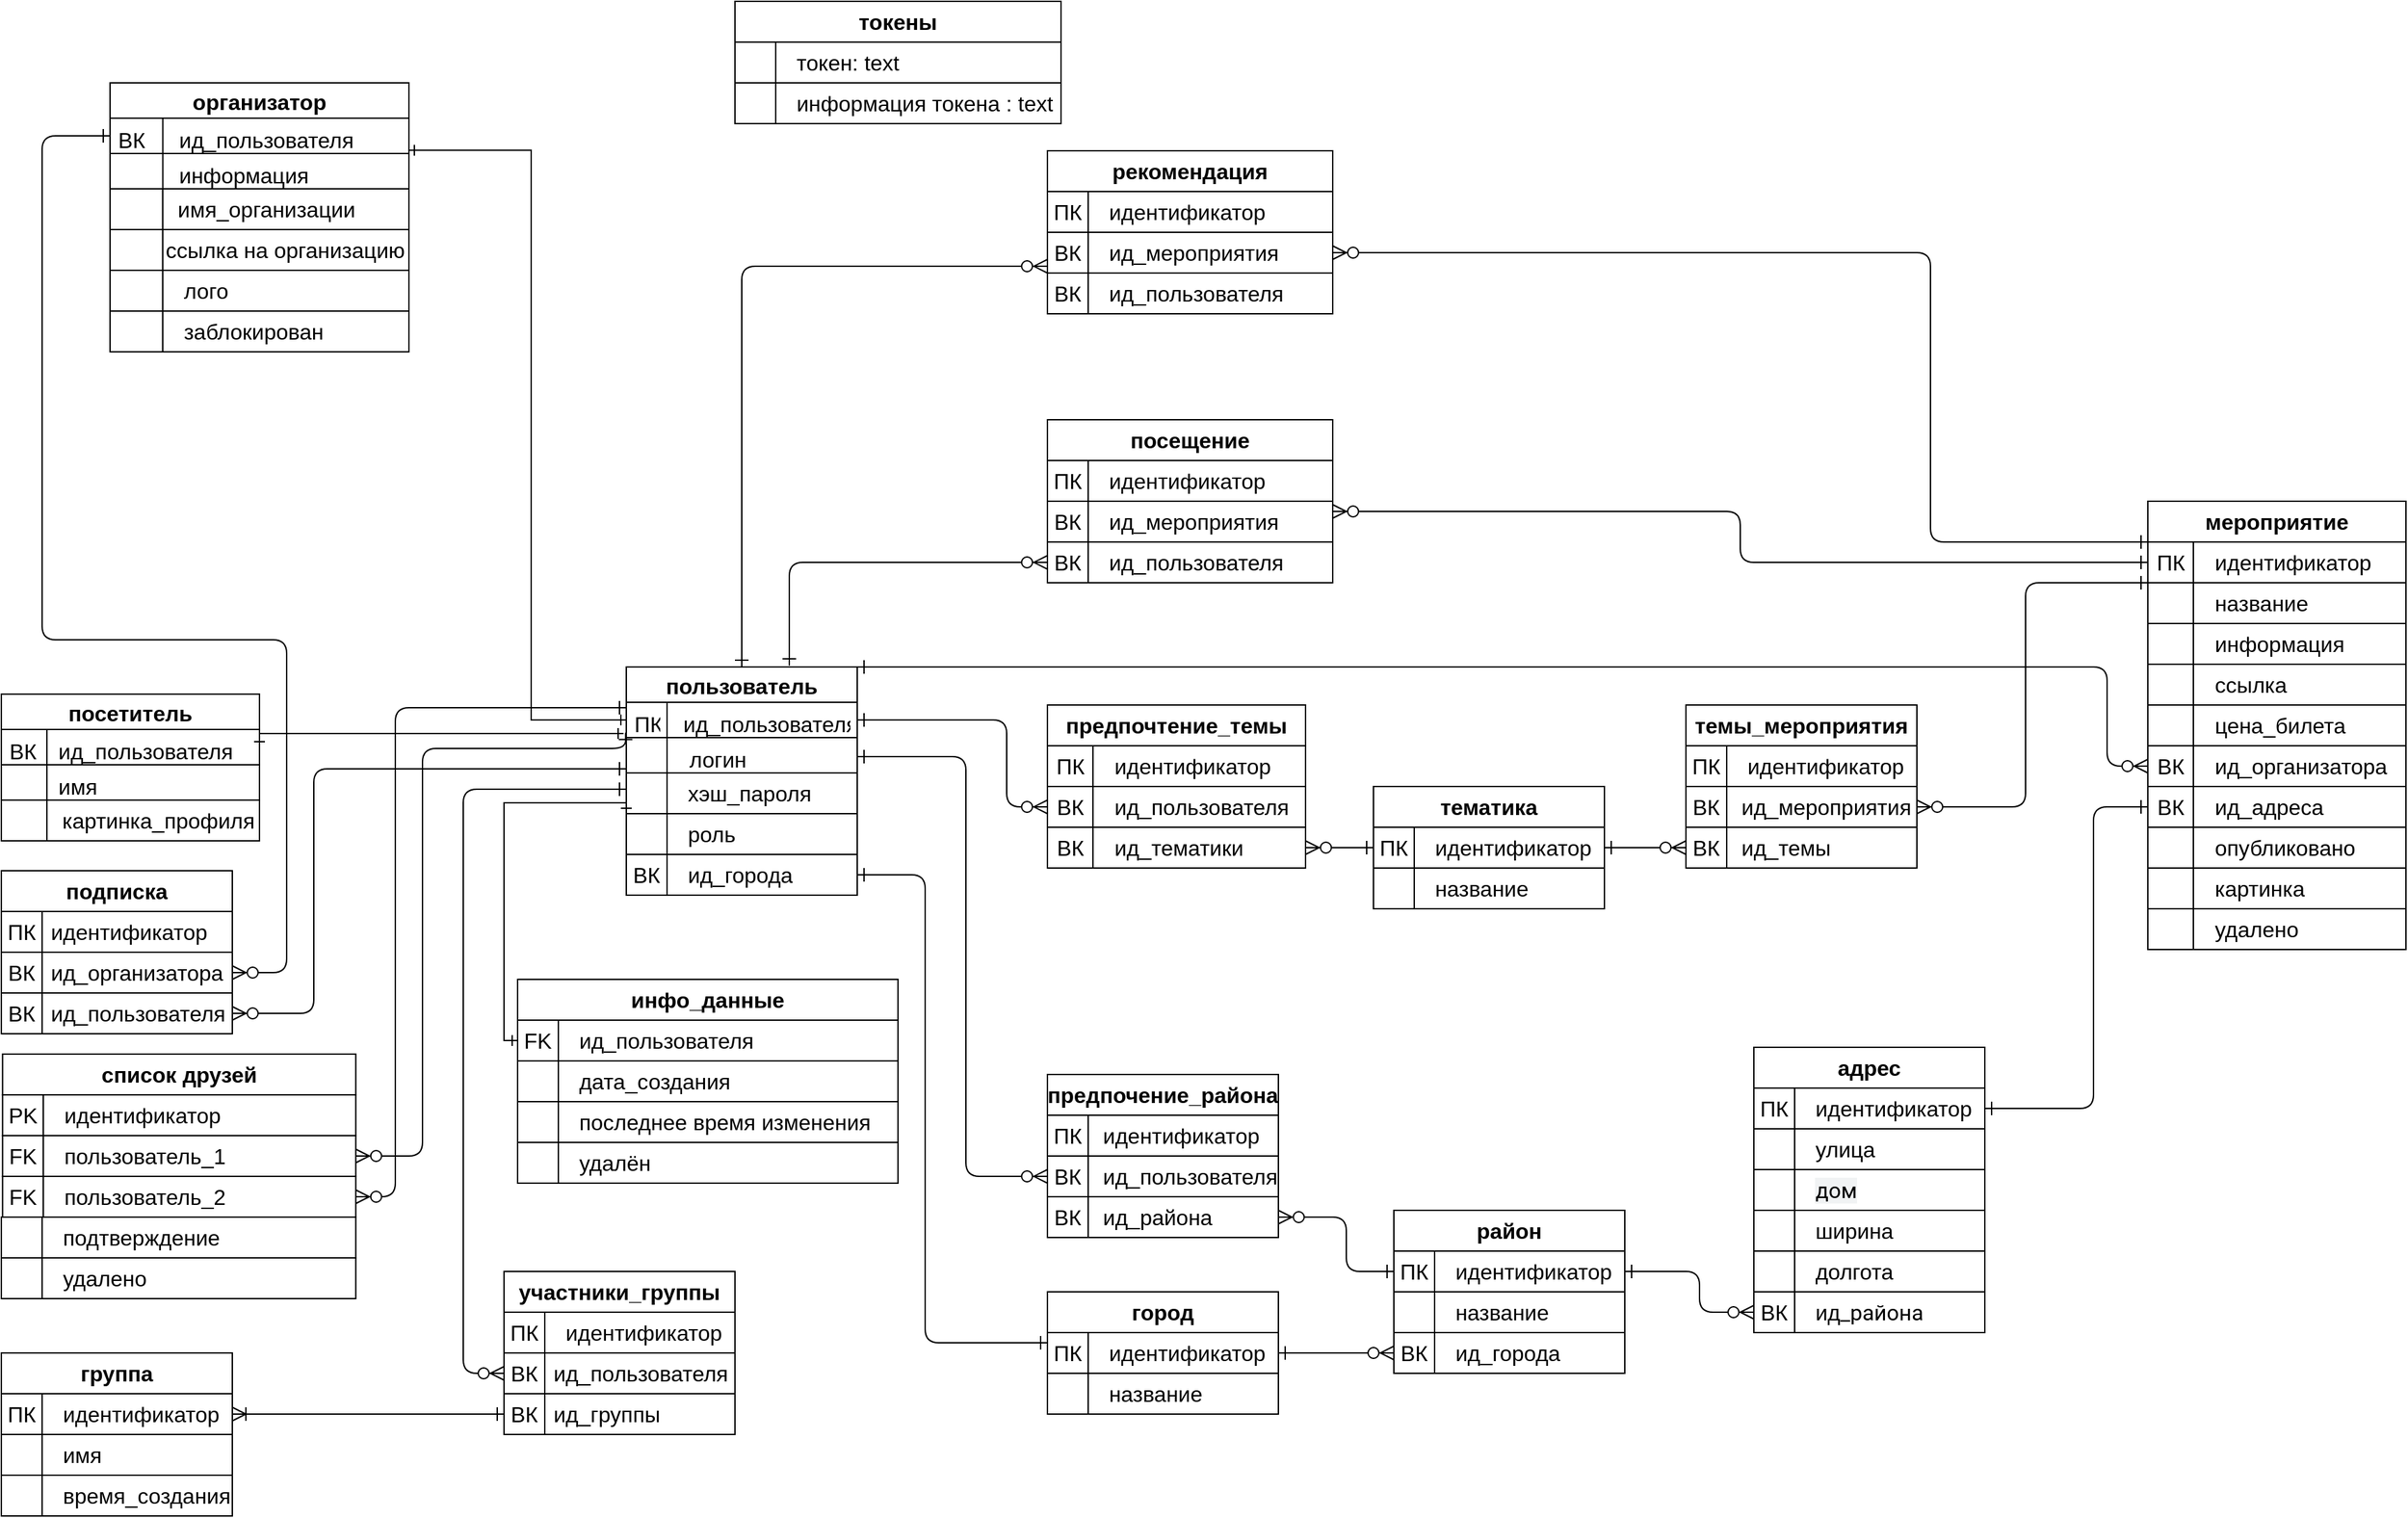 <mxfile version="12.6.5" type="device"><diagram id="C5RBs43oDa-KdzZeNtuy" name="Page-1"><mxGraphModel dx="1955" dy="967" grid="1" gridSize="10" guides="1" tooltips="1" connect="1" arrows="1" fold="1" page="1" pageScale="1" pageWidth="827" pageHeight="1169" math="0" shadow="0"><root><mxCell id="WIyWlLk6GJQsqaUBKTNV-0"/><mxCell id="WIyWlLk6GJQsqaUBKTNV-1" parent="WIyWlLk6GJQsqaUBKTNV-0"/><mxCell id="cJ0iPeuXP4pMmwg4Xfa1-134" style="edgeStyle=orthogonalEdgeStyle;rounded=0;orthogonalLoop=1;jettySize=auto;html=1;exitX=0;exitY=0.5;exitDx=0;exitDy=0;entryX=1;entryY=-0.093;entryDx=0;entryDy=0;entryPerimeter=0;startArrow=ERone;startFill=0;endArrow=ERone;endFill=0;fontSize=16;" parent="WIyWlLk6GJQsqaUBKTNV-1" source="zkfFHV4jXpPFQw0GAbJ--52" target="cJ0iPeuXP4pMmwg4Xfa1-52" edge="1"><mxGeometry relative="1" as="geometry"><Array as="points"><mxPoint x="420" y="559"/><mxPoint x="420" y="140"/></Array></mxGeometry></mxCell><mxCell id="cJ0iPeuXP4pMmwg4Xfa1-21" value="" style="group;fontSize=16;" parent="WIyWlLk6GJQsqaUBKTNV-1" vertex="1" connectable="0"><mxGeometry x="490" y="520" width="170" height="138" as="geometry"/></mxCell><mxCell id="zkfFHV4jXpPFQw0GAbJ--51" value="пользователь" style="swimlane;fontStyle=1;childLayout=stackLayout;horizontal=1;startSize=26;horizontalStack=0;resizeParent=1;resizeLast=0;collapsible=1;marginBottom=0;rounded=0;shadow=0;strokeWidth=1;fontSize=16;" parent="cJ0iPeuXP4pMmwg4Xfa1-21" vertex="1"><mxGeometry width="170" height="80" as="geometry"><mxRectangle x="20" y="80" width="160" height="26" as="alternateBounds"/></mxGeometry></mxCell><mxCell id="zkfFHV4jXpPFQw0GAbJ--52" value="ид_пользователя" style="shape=partialRectangle;top=0;left=0;right=0;bottom=1;align=left;verticalAlign=top;fillColor=none;spacingLeft=40;spacingRight=4;overflow=hidden;rotatable=0;points=[[0,0.5],[1,0.5]];portConstraint=eastwest;dropTarget=0;rounded=0;shadow=0;strokeWidth=1;fontStyle=0;fontSize=16;" parent="zkfFHV4jXpPFQw0GAbJ--51" vertex="1"><mxGeometry y="26" width="170" height="26" as="geometry"/></mxCell><mxCell id="zkfFHV4jXpPFQw0GAbJ--53" value="ПК" style="shape=partialRectangle;top=0;left=0;bottom=0;fillColor=none;align=left;verticalAlign=top;spacingLeft=4;spacingRight=4;overflow=hidden;rotatable=0;points=[];portConstraint=eastwest;part=1;fontSize=16;" parent="zkfFHV4jXpPFQw0GAbJ--52" vertex="1" connectable="0"><mxGeometry width="30" height="26" as="geometry"/></mxCell><mxCell id="zkfFHV4jXpPFQw0GAbJ--54" value=" логин" style="shape=partialRectangle;top=0;left=0;right=0;bottom=0;align=left;verticalAlign=top;fillColor=none;spacingLeft=40;spacingRight=4;overflow=hidden;rotatable=0;points=[[0,0.5],[1,0.5]];portConstraint=eastwest;dropTarget=0;rounded=0;shadow=0;strokeWidth=1;fontSize=16;" parent="zkfFHV4jXpPFQw0GAbJ--51" vertex="1"><mxGeometry y="52" width="170" height="28" as="geometry"/></mxCell><mxCell id="zkfFHV4jXpPFQw0GAbJ--55" value="" style="shape=partialRectangle;top=0;left=0;bottom=0;fillColor=none;align=left;verticalAlign=top;spacingLeft=4;spacingRight=4;overflow=hidden;rotatable=0;points=[];portConstraint=eastwest;part=1;fontSize=16;" parent="zkfFHV4jXpPFQw0GAbJ--54" vertex="1" connectable="0"><mxGeometry width="30" height="28" as="geometry"/></mxCell><mxCell id="cJ0iPeuXP4pMmwg4Xfa1-22" value="" style="group;fontSize=16;" parent="cJ0iPeuXP4pMmwg4Xfa1-21" vertex="1" connectable="0"><mxGeometry y="78" width="170" height="60" as="geometry"/></mxCell><mxCell id="cJ0iPeuXP4pMmwg4Xfa1-7" value="" style="rounded=0;whiteSpace=wrap;html=1;fontSize=16;" parent="cJ0iPeuXP4pMmwg4Xfa1-22" vertex="1"><mxGeometry width="30" height="30" as="geometry"/></mxCell><mxCell id="cJ0iPeuXP4pMmwg4Xfa1-13" value="&lt;span style=&quot;white-space: normal ; font-size: 16px&quot;&gt;&amp;nbsp; &amp;nbsp;хэш_пароля&lt;/span&gt;" style="rounded=0;whiteSpace=wrap;html=1;align=left;fontSize=16;" parent="cJ0iPeuXP4pMmwg4Xfa1-22" vertex="1"><mxGeometry x="30" width="140" height="30" as="geometry"/></mxCell><mxCell id="cJ0iPeuXP4pMmwg4Xfa1-14" value="" style="rounded=0;whiteSpace=wrap;html=1;fontSize=16;" parent="cJ0iPeuXP4pMmwg4Xfa1-22" vertex="1"><mxGeometry y="30" width="30" height="30" as="geometry"/></mxCell><mxCell id="cJ0iPeuXP4pMmwg4Xfa1-15" value="&amp;nbsp; &amp;nbsp;роль" style="rounded=0;whiteSpace=wrap;html=1;align=left;fontSize=16;" parent="cJ0iPeuXP4pMmwg4Xfa1-22" vertex="1"><mxGeometry x="30" y="30" width="140" height="30" as="geometry"/></mxCell><mxCell id="cJ0iPeuXP4pMmwg4Xfa1-42" value="ВК" style="rounded=0;whiteSpace=wrap;html=1;fontSize=16;" parent="WIyWlLk6GJQsqaUBKTNV-1" vertex="1"><mxGeometry x="490" y="658" width="30" height="30" as="geometry"/></mxCell><mxCell id="cJ0iPeuXP4pMmwg4Xfa1-43" value="&amp;nbsp; &amp;nbsp;ид_города" style="rounded=0;whiteSpace=wrap;html=1;align=left;fontSize=16;" parent="WIyWlLk6GJQsqaUBKTNV-1" vertex="1"><mxGeometry x="520" y="658" width="140" height="30" as="geometry"/></mxCell><mxCell id="cJ0iPeuXP4pMmwg4Xfa1-88" value="ПК" style="rounded=0;whiteSpace=wrap;html=1;fontSize=16;" parent="WIyWlLk6GJQsqaUBKTNV-1" vertex="1"><mxGeometry x="1055" y="950" width="30" height="30" as="geometry"/></mxCell><mxCell id="cJ0iPeuXP4pMmwg4Xfa1-89" value="&amp;nbsp; &amp;nbsp;идентификатор" style="rounded=0;whiteSpace=wrap;html=1;align=left;fontSize=16;" parent="WIyWlLk6GJQsqaUBKTNV-1" vertex="1"><mxGeometry x="1085" y="950" width="140" height="30" as="geometry"/></mxCell><mxCell id="cJ0iPeuXP4pMmwg4Xfa1-90" value="&lt;b style=&quot;font-size: 16px&quot;&gt;район&lt;/b&gt;" style="rounded=0;whiteSpace=wrap;html=1;align=center;fontSize=16;" parent="WIyWlLk6GJQsqaUBKTNV-1" vertex="1"><mxGeometry x="1055" y="920" width="170" height="30" as="geometry"/></mxCell><mxCell id="cJ0iPeuXP4pMmwg4Xfa1-91" value="" style="rounded=0;whiteSpace=wrap;html=1;fontSize=16;" parent="WIyWlLk6GJQsqaUBKTNV-1" vertex="1"><mxGeometry x="1055" y="980" width="30" height="30" as="geometry"/></mxCell><mxCell id="cJ0iPeuXP4pMmwg4Xfa1-92" value="&amp;nbsp; &amp;nbsp;название" style="rounded=0;whiteSpace=wrap;html=1;align=left;fontSize=16;" parent="WIyWlLk6GJQsqaUBKTNV-1" vertex="1"><mxGeometry x="1085" y="980" width="140" height="30" as="geometry"/></mxCell><mxCell id="cJ0iPeuXP4pMmwg4Xfa1-95" value="ВК" style="rounded=0;whiteSpace=wrap;html=1;fontSize=16;" parent="WIyWlLk6GJQsqaUBKTNV-1" vertex="1"><mxGeometry x="1055" y="1010" width="30" height="30" as="geometry"/></mxCell><mxCell id="cJ0iPeuXP4pMmwg4Xfa1-96" value="&amp;nbsp; &amp;nbsp;ид_города" style="rounded=0;whiteSpace=wrap;html=1;align=left;fontSize=16;" parent="WIyWlLk6GJQsqaUBKTNV-1" vertex="1"><mxGeometry x="1085" y="1010" width="140" height="30" as="geometry"/></mxCell><mxCell id="cJ0iPeuXP4pMmwg4Xfa1-97" value="ПК" style="rounded=0;whiteSpace=wrap;html=1;fontSize=16;" parent="WIyWlLk6GJQsqaUBKTNV-1" vertex="1"><mxGeometry x="1040" y="638" width="30" height="30" as="geometry"/></mxCell><mxCell id="cJ0iPeuXP4pMmwg4Xfa1-98" value="&amp;nbsp; &amp;nbsp;идентификатор" style="rounded=0;whiteSpace=wrap;html=1;align=left;fontSize=16;" parent="WIyWlLk6GJQsqaUBKTNV-1" vertex="1"><mxGeometry x="1070" y="638" width="140" height="30" as="geometry"/></mxCell><mxCell id="cJ0iPeuXP4pMmwg4Xfa1-99" value="&lt;b style=&quot;font-size: 16px&quot;&gt;тематика&lt;/b&gt;" style="rounded=0;whiteSpace=wrap;html=1;align=center;fontSize=16;" parent="WIyWlLk6GJQsqaUBKTNV-1" vertex="1"><mxGeometry x="1040" y="608" width="170" height="30" as="geometry"/></mxCell><mxCell id="cJ0iPeuXP4pMmwg4Xfa1-100" value="" style="rounded=0;whiteSpace=wrap;html=1;fontSize=16;" parent="WIyWlLk6GJQsqaUBKTNV-1" vertex="1"><mxGeometry x="1040" y="668" width="30" height="30" as="geometry"/></mxCell><mxCell id="cJ0iPeuXP4pMmwg4Xfa1-101" value="&amp;nbsp; &amp;nbsp;название" style="rounded=0;whiteSpace=wrap;html=1;align=left;fontSize=16;" parent="WIyWlLk6GJQsqaUBKTNV-1" vertex="1"><mxGeometry x="1070" y="668" width="140" height="30" as="geometry"/></mxCell><mxCell id="cJ0iPeuXP4pMmwg4Xfa1-110" value="ПК" style="rounded=0;whiteSpace=wrap;html=1;fontSize=16;" parent="WIyWlLk6GJQsqaUBKTNV-1" vertex="1"><mxGeometry x="800" y="1010" width="30" height="30" as="geometry"/></mxCell><mxCell id="cJ0iPeuXP4pMmwg4Xfa1-111" value="&amp;nbsp; &amp;nbsp;идентификатор" style="rounded=0;whiteSpace=wrap;html=1;align=left;fontSize=16;" parent="WIyWlLk6GJQsqaUBKTNV-1" vertex="1"><mxGeometry x="830" y="1010" width="140" height="30" as="geometry"/></mxCell><mxCell id="cJ0iPeuXP4pMmwg4Xfa1-112" value="&lt;b style=&quot;font-size: 16px&quot;&gt;город&lt;/b&gt;" style="rounded=0;whiteSpace=wrap;html=1;align=center;fontSize=16;" parent="WIyWlLk6GJQsqaUBKTNV-1" vertex="1"><mxGeometry x="800" y="980" width="170" height="30" as="geometry"/></mxCell><mxCell id="cJ0iPeuXP4pMmwg4Xfa1-113" value="" style="rounded=0;whiteSpace=wrap;html=1;fontSize=16;" parent="WIyWlLk6GJQsqaUBKTNV-1" vertex="1"><mxGeometry x="800" y="1040" width="30" height="30" as="geometry"/></mxCell><mxCell id="cJ0iPeuXP4pMmwg4Xfa1-114" value="&amp;nbsp; &amp;nbsp;название" style="rounded=0;whiteSpace=wrap;html=1;align=left;fontSize=16;" parent="WIyWlLk6GJQsqaUBKTNV-1" vertex="1"><mxGeometry x="830" y="1040" width="140" height="30" as="geometry"/></mxCell><mxCell id="cJ0iPeuXP4pMmwg4Xfa1-119" value="ПК" style="rounded=0;whiteSpace=wrap;html=1;fontSize=16;" parent="WIyWlLk6GJQsqaUBKTNV-1" vertex="1"><mxGeometry x="1320" y="830" width="30" height="30" as="geometry"/></mxCell><mxCell id="cJ0iPeuXP4pMmwg4Xfa1-120" value="&amp;nbsp; &amp;nbsp;идентификатор" style="rounded=0;whiteSpace=wrap;html=1;align=left;fontSize=16;" parent="WIyWlLk6GJQsqaUBKTNV-1" vertex="1"><mxGeometry x="1350" y="830" width="140" height="30" as="geometry"/></mxCell><mxCell id="cJ0iPeuXP4pMmwg4Xfa1-121" value="&lt;b style=&quot;font-size: 16px&quot;&gt;адрес&lt;/b&gt;" style="rounded=0;whiteSpace=wrap;html=1;align=center;fontSize=16;" parent="WIyWlLk6GJQsqaUBKTNV-1" vertex="1"><mxGeometry x="1320" y="800" width="170" height="30" as="geometry"/></mxCell><mxCell id="cJ0iPeuXP4pMmwg4Xfa1-122" value="ВК" style="rounded=0;whiteSpace=wrap;html=1;fontSize=16;" parent="WIyWlLk6GJQsqaUBKTNV-1" vertex="1"><mxGeometry x="1320" y="980" width="30" height="30" as="geometry"/></mxCell><mxCell id="cJ0iPeuXP4pMmwg4Xfa1-123" value="&amp;nbsp; &amp;nbsp;ид&lt;span style=&quot;font-family: &amp;#34;roboto&amp;#34; , &amp;#34;arial&amp;#34; , sans-serif ; white-space: nowrap ; background-color: rgb(255 , 255 , 255)&quot;&gt;_района&lt;/span&gt;" style="rounded=0;whiteSpace=wrap;html=1;align=left;fontSize=16;" parent="WIyWlLk6GJQsqaUBKTNV-1" vertex="1"><mxGeometry x="1350" y="980" width="140" height="30" as="geometry"/></mxCell><mxCell id="cJ0iPeuXP4pMmwg4Xfa1-124" value="" style="rounded=0;whiteSpace=wrap;html=1;fontSize=16;" parent="WIyWlLk6GJQsqaUBKTNV-1" vertex="1"><mxGeometry x="1320" y="890" width="30" height="30" as="geometry"/></mxCell><mxCell id="cJ0iPeuXP4pMmwg4Xfa1-125" value="&amp;nbsp; &amp;nbsp;&lt;font face=&quot;roboto, arial, sans-serif&quot;&gt;&lt;span style=&quot;white-space: nowrap ; background-color: rgb(241 , 243 , 244)&quot;&gt;дом&lt;/span&gt;&lt;/font&gt;" style="rounded=0;whiteSpace=wrap;html=1;align=left;fontSize=16;" parent="WIyWlLk6GJQsqaUBKTNV-1" vertex="1"><mxGeometry x="1350" y="890" width="140" height="30" as="geometry"/></mxCell><mxCell id="cJ0iPeuXP4pMmwg4Xfa1-126" value="" style="rounded=0;whiteSpace=wrap;html=1;fontSize=16;" parent="WIyWlLk6GJQsqaUBKTNV-1" vertex="1"><mxGeometry x="1320" y="860" width="30" height="30" as="geometry"/></mxCell><mxCell id="cJ0iPeuXP4pMmwg4Xfa1-127" value="&amp;nbsp; &amp;nbsp;улица" style="rounded=0;whiteSpace=wrap;html=1;align=left;fontSize=16;" parent="WIyWlLk6GJQsqaUBKTNV-1" vertex="1"><mxGeometry x="1350" y="860" width="140" height="30" as="geometry"/></mxCell><mxCell id="cJ0iPeuXP4pMmwg4Xfa1-128" value="" style="group" parent="WIyWlLk6GJQsqaUBKTNV-1" vertex="1" connectable="0"><mxGeometry x="110" y="90" width="220" height="168" as="geometry"/></mxCell><mxCell id="cJ0iPeuXP4pMmwg4Xfa1-44" value="" style="rounded=0;whiteSpace=wrap;html=1;fontSize=16;" parent="cJ0iPeuXP4pMmwg4Xfa1-128" vertex="1"><mxGeometry y="138" width="38.824" height="30" as="geometry"/></mxCell><mxCell id="cJ0iPeuXP4pMmwg4Xfa1-45" value="&amp;nbsp; &amp;nbsp;лого" style="rounded=0;whiteSpace=wrap;html=1;align=left;fontSize=16;" parent="cJ0iPeuXP4pMmwg4Xfa1-128" vertex="1"><mxGeometry x="38.824" y="138" width="181.176" height="30" as="geometry"/></mxCell><mxCell id="cJ0iPeuXP4pMmwg4Xfa1-48" value="" style="group;fontSize=16;" parent="cJ0iPeuXP4pMmwg4Xfa1-128" vertex="1" connectable="0"><mxGeometry width="220.0" height="138" as="geometry"/></mxCell><mxCell id="cJ0iPeuXP4pMmwg4Xfa1-49" value="организатор" style="swimlane;fontStyle=1;childLayout=stackLayout;horizontal=1;startSize=26;horizontalStack=0;resizeParent=1;resizeLast=0;collapsible=1;marginBottom=0;rounded=0;shadow=0;strokeWidth=1;fontSize=16;" parent="cJ0iPeuXP4pMmwg4Xfa1-48" vertex="1"><mxGeometry width="220.0" height="78" as="geometry"><mxRectangle x="20" y="80" width="160" height="26" as="alternateBounds"/></mxGeometry></mxCell><mxCell id="cJ0iPeuXP4pMmwg4Xfa1-50" value="  ид_пользователя" style="shape=partialRectangle;top=0;left=0;right=0;bottom=1;align=left;verticalAlign=top;fillColor=none;spacingLeft=40;spacingRight=4;overflow=hidden;rotatable=0;points=[[0,0.5],[1,0.5]];portConstraint=eastwest;dropTarget=0;rounded=0;shadow=0;strokeWidth=1;fontStyle=0;fontSize=16;" parent="cJ0iPeuXP4pMmwg4Xfa1-49" vertex="1"><mxGeometry y="26" width="220.0" height="26" as="geometry"/></mxCell><mxCell id="cJ0iPeuXP4pMmwg4Xfa1-51" value="ВК" style="shape=partialRectangle;top=0;left=0;bottom=0;fillColor=none;align=left;verticalAlign=top;spacingLeft=4;spacingRight=4;overflow=hidden;rotatable=0;points=[];portConstraint=eastwest;part=1;fontSize=16;" parent="cJ0iPeuXP4pMmwg4Xfa1-50" vertex="1" connectable="0"><mxGeometry width="38.824" height="26" as="geometry"/></mxCell><mxCell id="cJ0iPeuXP4pMmwg4Xfa1-52" value="  информация" style="shape=partialRectangle;top=0;left=0;right=0;bottom=0;align=left;verticalAlign=top;fillColor=none;spacingLeft=40;spacingRight=4;overflow=hidden;rotatable=0;points=[[0,0.5],[1,0.5]];portConstraint=eastwest;dropTarget=0;rounded=0;shadow=0;strokeWidth=1;fontSize=16;" parent="cJ0iPeuXP4pMmwg4Xfa1-49" vertex="1"><mxGeometry y="52" width="220.0" height="26" as="geometry"/></mxCell><mxCell id="cJ0iPeuXP4pMmwg4Xfa1-53" value="" style="shape=partialRectangle;top=0;left=0;bottom=0;fillColor=none;align=left;verticalAlign=top;spacingLeft=4;spacingRight=4;overflow=hidden;rotatable=0;points=[];portConstraint=eastwest;part=1;fontSize=16;" parent="cJ0iPeuXP4pMmwg4Xfa1-52" vertex="1" connectable="0"><mxGeometry width="38.824" height="26" as="geometry"/></mxCell><mxCell id="cJ0iPeuXP4pMmwg4Xfa1-54" value="" style="group;fontSize=16;" parent="cJ0iPeuXP4pMmwg4Xfa1-48" vertex="1" connectable="0"><mxGeometry y="78" width="220.0" height="60" as="geometry"/></mxCell><mxCell id="cJ0iPeuXP4pMmwg4Xfa1-55" value="" style="rounded=0;whiteSpace=wrap;html=1;fontSize=16;" parent="cJ0iPeuXP4pMmwg4Xfa1-54" vertex="1"><mxGeometry width="38.824" height="30" as="geometry"/></mxCell><mxCell id="cJ0iPeuXP4pMmwg4Xfa1-56" value="&lt;span style=&quot;white-space: normal ; font-size: 16px&quot;&gt;&amp;nbsp; имя_организации&lt;/span&gt;" style="rounded=0;whiteSpace=wrap;html=1;align=left;fontSize=16;" parent="cJ0iPeuXP4pMmwg4Xfa1-54" vertex="1"><mxGeometry x="38.824" width="181.176" height="30" as="geometry"/></mxCell><mxCell id="cJ0iPeuXP4pMmwg4Xfa1-57" value="" style="rounded=0;whiteSpace=wrap;html=1;fontSize=16;" parent="cJ0iPeuXP4pMmwg4Xfa1-54" vertex="1"><mxGeometry y="30" width="38.824" height="30" as="geometry"/></mxCell><mxCell id="cJ0iPeuXP4pMmwg4Xfa1-58" value="ссылка на организацию" style="rounded=0;whiteSpace=wrap;html=1;align=left;fontSize=16;" parent="cJ0iPeuXP4pMmwg4Xfa1-54" vertex="1"><mxGeometry x="38.824" y="30" width="181.176" height="30" as="geometry"/></mxCell><mxCell id="cJ0iPeuXP4pMmwg4Xfa1-131" value="" style="edgeStyle=orthogonalEdgeStyle;endArrow=ERone;startArrow=ERone;shadow=0;strokeWidth=1;endSize=8;startSize=8;entryX=0;entryY=0.25;entryDx=0;entryDy=0;startFill=0;endFill=0;exitX=1;exitY=0.5;exitDx=0;exitDy=0;" parent="WIyWlLk6GJQsqaUBKTNV-1" source="cJ0iPeuXP4pMmwg4Xfa1-43" target="cJ0iPeuXP4pMmwg4Xfa1-110" edge="1"><mxGeometry width="100" height="100" relative="1" as="geometry"><mxPoint x="700" y="820" as="sourcePoint"/><mxPoint x="880" y="515" as="targetPoint"/><Array as="points"><mxPoint x="710" y="673"/><mxPoint x="710" y="1018"/></Array></mxGeometry></mxCell><mxCell id="cJ0iPeuXP4pMmwg4Xfa1-132" value="" style="edgeStyle=orthogonalEdgeStyle;endArrow=ERzeroToMany;startArrow=ERone;shadow=0;strokeWidth=1;endSize=8;startSize=8;startFill=0;exitX=1;exitY=0.5;exitDx=0;exitDy=0;entryX=0;entryY=0.5;entryDx=0;entryDy=0;endFill=1;" parent="WIyWlLk6GJQsqaUBKTNV-1" source="cJ0iPeuXP4pMmwg4Xfa1-111" target="cJ0iPeuXP4pMmwg4Xfa1-95" edge="1"><mxGeometry width="100" height="100" relative="1" as="geometry"><mxPoint x="670" y="549.5" as="sourcePoint"/><mxPoint x="1010" y="1160" as="targetPoint"/><Array as="points"><mxPoint x="1000" y="1025"/><mxPoint x="1000" y="1025"/></Array></mxGeometry></mxCell><mxCell id="cJ0iPeuXP4pMmwg4Xfa1-133" style="edgeStyle=orthogonalEdgeStyle;rounded=0;orthogonalLoop=1;jettySize=auto;html=1;entryX=1;entryY=0.5;entryDx=0;entryDy=0;startArrow=ERone;startFill=0;endArrow=ERone;endFill=0;fontSize=16;" parent="WIyWlLk6GJQsqaUBKTNV-1" target="cJ0iPeuXP4pMmwg4Xfa1-63" edge="1"><mxGeometry relative="1" as="geometry"><mxPoint x="488" y="569" as="sourcePoint"/><Array as="points"><mxPoint x="410" y="569"/><mxPoint x="410" y="569"/></Array></mxGeometry></mxCell><mxCell id="cJ0iPeuXP4pMmwg4Xfa1-135" value="" style="rounded=0;whiteSpace=wrap;html=1;fontSize=16;" parent="WIyWlLk6GJQsqaUBKTNV-1" vertex="1"><mxGeometry x="1320" y="920" width="30" height="30" as="geometry"/></mxCell><mxCell id="cJ0iPeuXP4pMmwg4Xfa1-136" value="&amp;nbsp; &amp;nbsp;ширина" style="rounded=0;whiteSpace=wrap;html=1;align=left;fontSize=16;" parent="WIyWlLk6GJQsqaUBKTNV-1" vertex="1"><mxGeometry x="1350" y="920" width="140" height="30" as="geometry"/></mxCell><mxCell id="cJ0iPeuXP4pMmwg4Xfa1-138" value="" style="edgeStyle=orthogonalEdgeStyle;endArrow=ERzeroToMany;startArrow=ERone;shadow=0;strokeWidth=1;endSize=8;startSize=8;startFill=0;exitX=1;exitY=0.5;exitDx=0;exitDy=0;entryX=0;entryY=0.5;entryDx=0;entryDy=0;" parent="WIyWlLk6GJQsqaUBKTNV-1" source="cJ0iPeuXP4pMmwg4Xfa1-89" target="cJ0iPeuXP4pMmwg4Xfa1-122" edge="1"><mxGeometry width="100" height="100" relative="1" as="geometry"><mxPoint x="980" y="1005" as="sourcePoint"/><mxPoint x="1285" y="1010" as="targetPoint"/><Array as="points"><mxPoint x="1280" y="965"/><mxPoint x="1280" y="995"/></Array></mxGeometry></mxCell><mxCell id="cJ0iPeuXP4pMmwg4Xfa1-141" value="" style="edgeStyle=orthogonalEdgeStyle;endArrow=ERone;startArrow=ERone;shadow=0;strokeWidth=1;endSize=8;startSize=8;startFill=0;endFill=0;exitX=0;exitY=0.5;exitDx=0;exitDy=0;entryX=1;entryY=0.5;entryDx=0;entryDy=0;" parent="WIyWlLk6GJQsqaUBKTNV-1" source="cJ0iPeuXP4pMmwg4Xfa1-108" target="cJ0iPeuXP4pMmwg4Xfa1-120" edge="1"><mxGeometry width="100" height="100" relative="1" as="geometry"><mxPoint x="670" y="743" as="sourcePoint"/><mxPoint x="1490" y="880" as="targetPoint"/><Array as="points"><mxPoint x="1570" y="623"/><mxPoint x="1570" y="845"/></Array></mxGeometry></mxCell><mxCell id="cJ0iPeuXP4pMmwg4Xfa1-142" value="ПК" style="rounded=0;whiteSpace=wrap;html=1;fontSize=16;" parent="WIyWlLk6GJQsqaUBKTNV-1" vertex="1"><mxGeometry x="800" y="170" width="30" height="30" as="geometry"/></mxCell><mxCell id="cJ0iPeuXP4pMmwg4Xfa1-143" value="&amp;nbsp; &amp;nbsp;идентификатор" style="rounded=0;whiteSpace=wrap;html=1;align=left;fontSize=16;" parent="WIyWlLk6GJQsqaUBKTNV-1" vertex="1"><mxGeometry x="830" y="170" width="180" height="30" as="geometry"/></mxCell><mxCell id="cJ0iPeuXP4pMmwg4Xfa1-144" value="&lt;b&gt;рекомендация&lt;/b&gt;" style="rounded=0;whiteSpace=wrap;html=1;align=center;fontSize=16;" parent="WIyWlLk6GJQsqaUBKTNV-1" vertex="1"><mxGeometry x="800" y="140" width="210" height="30" as="geometry"/></mxCell><mxCell id="cJ0iPeuXP4pMmwg4Xfa1-145" value="ВК" style="rounded=0;whiteSpace=wrap;html=1;fontSize=16;" parent="WIyWlLk6GJQsqaUBKTNV-1" vertex="1"><mxGeometry x="800" y="230" width="30" height="30" as="geometry"/></mxCell><mxCell id="cJ0iPeuXP4pMmwg4Xfa1-146" value="&amp;nbsp; &amp;nbsp;ид_пользователя" style="rounded=0;whiteSpace=wrap;html=1;align=left;fontSize=16;" parent="WIyWlLk6GJQsqaUBKTNV-1" vertex="1"><mxGeometry x="830" y="230" width="180" height="30" as="geometry"/></mxCell><mxCell id="cJ0iPeuXP4pMmwg4Xfa1-147" value="ВК" style="rounded=0;whiteSpace=wrap;html=1;fontSize=16;" parent="WIyWlLk6GJQsqaUBKTNV-1" vertex="1"><mxGeometry x="800" y="200" width="30" height="30" as="geometry"/></mxCell><mxCell id="cJ0iPeuXP4pMmwg4Xfa1-148" value="&amp;nbsp; &amp;nbsp;ид_мероприятия" style="rounded=0;whiteSpace=wrap;html=1;align=left;fontSize=16;" parent="WIyWlLk6GJQsqaUBKTNV-1" vertex="1"><mxGeometry x="830" y="200" width="180" height="30" as="geometry"/></mxCell><mxCell id="cJ0iPeuXP4pMmwg4Xfa1-149" value="" style="edgeStyle=orthogonalEdgeStyle;endArrow=ERzeroToMany;startArrow=ERone;shadow=0;strokeWidth=1;endSize=8;startSize=8;startFill=0;exitX=0.5;exitY=0;exitDx=0;exitDy=0;" parent="WIyWlLk6GJQsqaUBKTNV-1" source="zkfFHV4jXpPFQw0GAbJ--51" edge="1"><mxGeometry width="100" height="100" relative="1" as="geometry"><mxPoint x="672.89" y="583.846" as="sourcePoint"/><mxPoint x="800" y="225" as="targetPoint"/><Array as="points"><mxPoint x="575" y="225"/></Array></mxGeometry></mxCell><mxCell id="cJ0iPeuXP4pMmwg4Xfa1-150" value="" style="edgeStyle=orthogonalEdgeStyle;endArrow=ERzeroToMany;startArrow=ERone;shadow=0;strokeWidth=1;endSize=8;startSize=8;entryX=1;entryY=0.5;entryDx=0;entryDy=0;startFill=0;exitX=0;exitY=0;exitDx=0;exitDy=0;" parent="WIyWlLk6GJQsqaUBKTNV-1" source="cJ0iPeuXP4pMmwg4Xfa1-27" target="cJ0iPeuXP4pMmwg4Xfa1-148" edge="1"><mxGeometry width="100" height="100" relative="1" as="geometry"><mxPoint x="585" y="530" as="sourcePoint"/><mxPoint x="630" y="315" as="targetPoint"/><Array as="points"><mxPoint x="1450" y="428"/><mxPoint x="1450" y="215"/></Array></mxGeometry></mxCell><mxCell id="cJ0iPeuXP4pMmwg4Xfa1-151" value="" style="edgeStyle=orthogonalEdgeStyle;endArrow=ERzeroToMany;startArrow=ERone;shadow=0;strokeWidth=1;endSize=8;startSize=8;entryX=0;entryY=0.5;entryDx=0;entryDy=0;startFill=0;exitX=1;exitY=0;exitDx=0;exitDy=0;" parent="WIyWlLk6GJQsqaUBKTNV-1" source="zkfFHV4jXpPFQw0GAbJ--51" target="cJ0iPeuXP4pMmwg4Xfa1-84" edge="1"><mxGeometry width="100" height="100" relative="1" as="geometry"><mxPoint x="650" y="519" as="sourcePoint"/><mxPoint x="880" y="515" as="targetPoint"/><Array as="points"><mxPoint x="1580" y="520"/><mxPoint x="1580" y="593"/></Array></mxGeometry></mxCell><mxCell id="cJ0iPeuXP4pMmwg4Xfa1-159" value="ПК" style="rounded=0;whiteSpace=wrap;html=1;fontSize=16;" parent="WIyWlLk6GJQsqaUBKTNV-1" vertex="1"><mxGeometry x="30" y="700" width="30" height="30" as="geometry"/></mxCell><mxCell id="cJ0iPeuXP4pMmwg4Xfa1-160" value="&amp;nbsp;идентификатор" style="rounded=0;whiteSpace=wrap;html=1;align=left;fontSize=16;" parent="WIyWlLk6GJQsqaUBKTNV-1" vertex="1"><mxGeometry x="60" y="700" width="140" height="30" as="geometry"/></mxCell><mxCell id="cJ0iPeuXP4pMmwg4Xfa1-161" value="&lt;span style=&quot;text-align: left&quot;&gt;&lt;b&gt;подписка&lt;/b&gt;&lt;/span&gt;" style="rounded=0;whiteSpace=wrap;html=1;align=center;fontSize=16;" parent="WIyWlLk6GJQsqaUBKTNV-1" vertex="1"><mxGeometry x="30" y="670" width="170" height="30" as="geometry"/></mxCell><mxCell id="cJ0iPeuXP4pMmwg4Xfa1-162" value="ВК" style="rounded=0;whiteSpace=wrap;html=1;fontSize=16;" parent="WIyWlLk6GJQsqaUBKTNV-1" vertex="1"><mxGeometry x="30" y="730" width="30" height="30" as="geometry"/></mxCell><mxCell id="cJ0iPeuXP4pMmwg4Xfa1-163" value="&amp;nbsp;ид_организатора" style="rounded=0;whiteSpace=wrap;html=1;align=left;fontSize=16;" parent="WIyWlLk6GJQsqaUBKTNV-1" vertex="1"><mxGeometry x="60" y="730" width="140" height="30" as="geometry"/></mxCell><mxCell id="cJ0iPeuXP4pMmwg4Xfa1-175" value="" style="edgeStyle=orthogonalEdgeStyle;endArrow=ERzeroToMany;startArrow=ERone;shadow=0;strokeWidth=1;endSize=8;startSize=8;startFill=0;exitX=1;exitY=0.5;exitDx=0;exitDy=0;entryX=0;entryY=0.5;entryDx=0;entryDy=0;" parent="WIyWlLk6GJQsqaUBKTNV-1" source="zkfFHV4jXpPFQw0GAbJ--54" target="cJ0iPeuXP4pMmwg4Xfa1-195" edge="1"><mxGeometry width="100" height="100" relative="1" as="geometry"><mxPoint x="980" y="1075" as="sourcePoint"/><mxPoint x="1090" y="1095" as="targetPoint"/><Array as="points"><mxPoint x="740" y="586"/><mxPoint x="740" y="895"/></Array></mxGeometry></mxCell><mxCell id="cJ0iPeuXP4pMmwg4Xfa1-181" value="ВК" style="rounded=0;whiteSpace=wrap;html=1;fontSize=16;" parent="WIyWlLk6GJQsqaUBKTNV-1" vertex="1"><mxGeometry x="800" y="398" width="30" height="30" as="geometry"/></mxCell><mxCell id="cJ0iPeuXP4pMmwg4Xfa1-182" value="&amp;nbsp; &amp;nbsp;ид_мероприятия" style="rounded=0;whiteSpace=wrap;html=1;align=left;fontSize=16;" parent="WIyWlLk6GJQsqaUBKTNV-1" vertex="1"><mxGeometry x="830" y="398" width="180" height="30" as="geometry"/></mxCell><mxCell id="cJ0iPeuXP4pMmwg4Xfa1-183" value="&lt;b&gt;посещение&lt;/b&gt;" style="rounded=0;whiteSpace=wrap;html=1;align=center;fontSize=16;" parent="WIyWlLk6GJQsqaUBKTNV-1" vertex="1"><mxGeometry x="800" y="338" width="210" height="30" as="geometry"/></mxCell><mxCell id="cJ0iPeuXP4pMmwg4Xfa1-184" value="ВК" style="rounded=0;whiteSpace=wrap;html=1;fontSize=16;" parent="WIyWlLk6GJQsqaUBKTNV-1" vertex="1"><mxGeometry x="800" y="428" width="30" height="30" as="geometry"/></mxCell><mxCell id="cJ0iPeuXP4pMmwg4Xfa1-185" value="&amp;nbsp; &amp;nbsp;ид_пользователя" style="rounded=0;whiteSpace=wrap;html=1;align=left;fontSize=16;" parent="WIyWlLk6GJQsqaUBKTNV-1" vertex="1"><mxGeometry x="830" y="428" width="180" height="30" as="geometry"/></mxCell><mxCell id="cJ0iPeuXP4pMmwg4Xfa1-188" value="" style="edgeStyle=orthogonalEdgeStyle;endArrow=ERzeroToMany;startArrow=ERone;shadow=0;strokeWidth=1;endSize=8;startSize=8;entryX=0;entryY=0.5;entryDx=0;entryDy=0;startFill=0;" parent="WIyWlLk6GJQsqaUBKTNV-1" target="cJ0iPeuXP4pMmwg4Xfa1-184" edge="1"><mxGeometry width="100" height="100" relative="1" as="geometry"><mxPoint x="610" y="519" as="sourcePoint"/><mxPoint x="585.0" y="110" as="targetPoint"/><Array as="points"><mxPoint x="610" y="519"/><mxPoint x="610" y="205"/></Array></mxGeometry></mxCell><mxCell id="cJ0iPeuXP4pMmwg4Xfa1-189" value="" style="edgeStyle=orthogonalEdgeStyle;endArrow=ERzeroToMany;startArrow=ERone;shadow=0;strokeWidth=1;endSize=8;startSize=8;entryX=1;entryY=0.25;entryDx=0;entryDy=0;startFill=0;exitX=0;exitY=0.5;exitDx=0;exitDy=0;" parent="WIyWlLk6GJQsqaUBKTNV-1" source="cJ0iPeuXP4pMmwg4Xfa1-27" target="cJ0iPeuXP4pMmwg4Xfa1-182" edge="1"><mxGeometry width="100" height="100" relative="1" as="geometry"><mxPoint x="595.0" y="540" as="sourcePoint"/><mxPoint x="595.0" y="120" as="targetPoint"/><Array as="points"><mxPoint x="1310" y="443"/><mxPoint x="1310" y="406"/></Array></mxGeometry></mxCell><mxCell id="cJ0iPeuXP4pMmwg4Xfa1-190" value="ПК" style="rounded=0;whiteSpace=wrap;html=1;fontSize=16;" parent="WIyWlLk6GJQsqaUBKTNV-1" vertex="1"><mxGeometry x="800" y="368" width="30" height="30" as="geometry"/></mxCell><mxCell id="cJ0iPeuXP4pMmwg4Xfa1-191" value="&amp;nbsp; &amp;nbsp;идентификатор" style="rounded=0;whiteSpace=wrap;html=1;align=left;fontSize=16;" parent="WIyWlLk6GJQsqaUBKTNV-1" vertex="1"><mxGeometry x="830" y="368" width="180" height="30" as="geometry"/></mxCell><mxCell id="cJ0iPeuXP4pMmwg4Xfa1-192" value="ПК" style="rounded=0;whiteSpace=wrap;html=1;fontSize=16;" parent="WIyWlLk6GJQsqaUBKTNV-1" vertex="1"><mxGeometry x="800" y="850" width="30" height="30" as="geometry"/></mxCell><mxCell id="cJ0iPeuXP4pMmwg4Xfa1-193" value="&amp;nbsp; идентификатор" style="rounded=0;whiteSpace=wrap;html=1;align=left;fontSize=16;" parent="WIyWlLk6GJQsqaUBKTNV-1" vertex="1"><mxGeometry x="830" y="850" width="140" height="30" as="geometry"/></mxCell><mxCell id="cJ0iPeuXP4pMmwg4Xfa1-194" value="&lt;b&gt;предпочение_района&lt;/b&gt;" style="rounded=0;whiteSpace=wrap;html=1;align=center;fontSize=16;" parent="WIyWlLk6GJQsqaUBKTNV-1" vertex="1"><mxGeometry x="800" y="820" width="170" height="30" as="geometry"/></mxCell><mxCell id="cJ0iPeuXP4pMmwg4Xfa1-195" value="ВК" style="rounded=0;whiteSpace=wrap;html=1;fontSize=16;" parent="WIyWlLk6GJQsqaUBKTNV-1" vertex="1"><mxGeometry x="800" y="880" width="30" height="30" as="geometry"/></mxCell><mxCell id="cJ0iPeuXP4pMmwg4Xfa1-196" value="&lt;span style=&quot;white-space: nowrap&quot;&gt;&amp;nbsp; ид_пользователя&lt;/span&gt;" style="rounded=0;whiteSpace=wrap;html=1;align=left;fontSize=16;" parent="WIyWlLk6GJQsqaUBKTNV-1" vertex="1"><mxGeometry x="830" y="880" width="140" height="30" as="geometry"/></mxCell><mxCell id="cJ0iPeuXP4pMmwg4Xfa1-197" value="ВК" style="rounded=0;whiteSpace=wrap;html=1;fontSize=16;" parent="WIyWlLk6GJQsqaUBKTNV-1" vertex="1"><mxGeometry x="800" y="910" width="30" height="30" as="geometry"/></mxCell><mxCell id="cJ0iPeuXP4pMmwg4Xfa1-198" value="&amp;nbsp; ид_района" style="rounded=0;whiteSpace=wrap;html=1;align=left;fontSize=16;" parent="WIyWlLk6GJQsqaUBKTNV-1" vertex="1"><mxGeometry x="830" y="910" width="140" height="30" as="geometry"/></mxCell><mxCell id="cJ0iPeuXP4pMmwg4Xfa1-199" value="" style="edgeStyle=orthogonalEdgeStyle;endArrow=ERzeroToMany;startArrow=ERone;shadow=0;strokeWidth=1;endSize=8;startSize=8;startFill=0;exitX=0;exitY=0.5;exitDx=0;exitDy=0;entryX=1;entryY=0.5;entryDx=0;entryDy=0;" parent="WIyWlLk6GJQsqaUBKTNV-1" source="cJ0iPeuXP4pMmwg4Xfa1-88" target="cJ0iPeuXP4pMmwg4Xfa1-198" edge="1"><mxGeometry width="100" height="100" relative="1" as="geometry"><mxPoint x="670.0" y="595.0" as="sourcePoint"/><mxPoint x="810.0" y="905" as="targetPoint"/><Array as="points"><mxPoint x="1020" y="965"/><mxPoint x="1020" y="925"/></Array></mxGeometry></mxCell><mxCell id="cJ0iPeuXP4pMmwg4Xfa1-200" value="ПК" style="rounded=0;whiteSpace=wrap;html=1;fontSize=16;" parent="WIyWlLk6GJQsqaUBKTNV-1" vertex="1"><mxGeometry x="1270" y="578" width="30" height="30" as="geometry"/></mxCell><mxCell id="cJ0iPeuXP4pMmwg4Xfa1-201" value="&amp;nbsp; &amp;nbsp;идентификатор" style="rounded=0;whiteSpace=wrap;html=1;align=left;fontSize=16;" parent="WIyWlLk6GJQsqaUBKTNV-1" vertex="1"><mxGeometry x="1300" y="578" width="140" height="30" as="geometry"/></mxCell><mxCell id="cJ0iPeuXP4pMmwg4Xfa1-202" value="&lt;b&gt;темы_мероприятия&lt;/b&gt;" style="rounded=0;whiteSpace=wrap;html=1;align=center;fontSize=16;" parent="WIyWlLk6GJQsqaUBKTNV-1" vertex="1"><mxGeometry x="1270" y="548" width="170" height="30" as="geometry"/></mxCell><mxCell id="cJ0iPeuXP4pMmwg4Xfa1-203" value="ВК" style="rounded=0;whiteSpace=wrap;html=1;fontSize=16;" parent="WIyWlLk6GJQsqaUBKTNV-1" vertex="1"><mxGeometry x="1270" y="608" width="30" height="30" as="geometry"/></mxCell><mxCell id="cJ0iPeuXP4pMmwg4Xfa1-204" value="&amp;nbsp; ид_мероприятия" style="rounded=0;whiteSpace=wrap;html=1;align=left;fontSize=16;" parent="WIyWlLk6GJQsqaUBKTNV-1" vertex="1"><mxGeometry x="1300" y="608" width="140" height="30" as="geometry"/></mxCell><mxCell id="cJ0iPeuXP4pMmwg4Xfa1-205" value="ВК" style="rounded=0;whiteSpace=wrap;html=1;fontSize=16;" parent="WIyWlLk6GJQsqaUBKTNV-1" vertex="1"><mxGeometry x="1270" y="638" width="30" height="30" as="geometry"/></mxCell><mxCell id="cJ0iPeuXP4pMmwg4Xfa1-206" value="&amp;nbsp; ид_темы" style="rounded=0;whiteSpace=wrap;html=1;align=left;fontSize=16;" parent="WIyWlLk6GJQsqaUBKTNV-1" vertex="1"><mxGeometry x="1300" y="638" width="140" height="30" as="geometry"/></mxCell><mxCell id="cJ0iPeuXP4pMmwg4Xfa1-214" value="" style="edgeStyle=orthogonalEdgeStyle;endArrow=ERzeroToMany;startArrow=ERone;shadow=0;strokeWidth=1;endSize=8;startSize=8;startFill=0;entryX=0;entryY=0.5;entryDx=0;entryDy=0;exitX=1;exitY=0.5;exitDx=0;exitDy=0;" parent="WIyWlLk6GJQsqaUBKTNV-1" source="zkfFHV4jXpPFQw0GAbJ--52" target="cJ0iPeuXP4pMmwg4Xfa1-210" edge="1"><mxGeometry width="100" height="100" relative="1" as="geometry"><mxPoint x="780" y="480" as="sourcePoint"/><mxPoint x="810" y="905.0" as="targetPoint"/><Array as="points"><mxPoint x="770" y="559"/><mxPoint x="770" y="623"/></Array></mxGeometry></mxCell><mxCell id="cJ0iPeuXP4pMmwg4Xfa1-215" value="" style="edgeStyle=orthogonalEdgeStyle;endArrow=ERzeroToMany;startArrow=ERone;shadow=0;strokeWidth=1;endSize=8;startSize=8;startFill=0;exitX=0;exitY=0.5;exitDx=0;exitDy=0;entryX=1;entryY=0.5;entryDx=0;entryDy=0;" parent="WIyWlLk6GJQsqaUBKTNV-1" source="cJ0iPeuXP4pMmwg4Xfa1-97" target="cJ0iPeuXP4pMmwg4Xfa1-213" edge="1"><mxGeometry width="100" height="100" relative="1" as="geometry"><mxPoint x="670" y="637.0" as="sourcePoint"/><mxPoint x="810" y="633.0" as="targetPoint"/><Array as="points"><mxPoint x="1010" y="653"/><mxPoint x="1010" y="653"/></Array></mxGeometry></mxCell><mxCell id="cJ0iPeuXP4pMmwg4Xfa1-216" value="" style="edgeStyle=orthogonalEdgeStyle;endArrow=ERzeroToMany;startArrow=ERone;shadow=0;strokeWidth=1;endSize=8;startSize=8;startFill=0;exitX=1;exitY=0.5;exitDx=0;exitDy=0;entryX=0;entryY=0.5;entryDx=0;entryDy=0;" parent="WIyWlLk6GJQsqaUBKTNV-1" source="cJ0iPeuXP4pMmwg4Xfa1-98" target="cJ0iPeuXP4pMmwg4Xfa1-205" edge="1"><mxGeometry width="100" height="100" relative="1" as="geometry"><mxPoint x="1050.0" y="663" as="sourcePoint"/><mxPoint x="980.0" y="663" as="targetPoint"/><Array as="points"><mxPoint x="1240" y="653"/><mxPoint x="1240" y="653"/></Array></mxGeometry></mxCell><mxCell id="cJ0iPeuXP4pMmwg4Xfa1-217" value="" style="edgeStyle=orthogonalEdgeStyle;endArrow=ERzeroToMany;startArrow=ERone;shadow=0;strokeWidth=1;endSize=8;startSize=8;startFill=0;exitX=0;exitY=0;exitDx=0;exitDy=0;entryX=1;entryY=0.5;entryDx=0;entryDy=0;" parent="WIyWlLk6GJQsqaUBKTNV-1" source="cJ0iPeuXP4pMmwg4Xfa1-74" target="cJ0iPeuXP4pMmwg4Xfa1-204" edge="1"><mxGeometry width="100" height="100" relative="1" as="geometry"><mxPoint x="1220.0" y="663" as="sourcePoint"/><mxPoint x="1280" y="663" as="targetPoint"/><Array as="points"><mxPoint x="1520" y="458"/><mxPoint x="1520" y="623"/></Array></mxGeometry></mxCell><mxCell id="cJ0iPeuXP4pMmwg4Xfa1-218" value="ВК" style="rounded=0;whiteSpace=wrap;html=1;fontSize=16;" parent="WIyWlLk6GJQsqaUBKTNV-1" vertex="1"><mxGeometry x="30" y="760" width="30" height="30" as="geometry"/></mxCell><mxCell id="cJ0iPeuXP4pMmwg4Xfa1-219" value="&amp;nbsp;ид_пользователя" style="rounded=0;whiteSpace=wrap;html=1;align=left;fontSize=16;" parent="WIyWlLk6GJQsqaUBKTNV-1" vertex="1"><mxGeometry x="60" y="760" width="140" height="30" as="geometry"/></mxCell><mxCell id="cJ0iPeuXP4pMmwg4Xfa1-220" value="" style="edgeStyle=orthogonalEdgeStyle;endArrow=ERzeroToMany;startArrow=ERone;shadow=0;strokeWidth=1;endSize=8;startSize=8;startFill=0;entryX=1;entryY=0.5;entryDx=0;entryDy=0;exitX=0;exitY=0.5;exitDx=0;exitDy=0;" parent="WIyWlLk6GJQsqaUBKTNV-1" target="cJ0iPeuXP4pMmwg4Xfa1-163" edge="1" source="cJ0iPeuXP4pMmwg4Xfa1-50"><mxGeometry width="100" height="100" relative="1" as="geometry"><mxPoint x="310" y="370" as="sourcePoint"/><mxPoint x="810.0" y="905" as="targetPoint"/><Array as="points"><mxPoint x="60" y="129"/><mxPoint x="60" y="500"/><mxPoint x="240" y="500"/><mxPoint x="240" y="745"/></Array></mxGeometry></mxCell><mxCell id="cJ0iPeuXP4pMmwg4Xfa1-221" value="" style="edgeStyle=orthogonalEdgeStyle;endArrow=ERzeroToMany;startArrow=ERone;shadow=0;strokeWidth=1;endSize=8;startSize=8;startFill=0;entryX=1;entryY=0.5;entryDx=0;entryDy=0;" parent="WIyWlLk6GJQsqaUBKTNV-1" target="cJ0iPeuXP4pMmwg4Xfa1-219" edge="1"><mxGeometry width="100" height="100" relative="1" as="geometry"><mxPoint x="490" y="595" as="sourcePoint"/><mxPoint x="290.0" y="765" as="targetPoint"/><Array as="points"><mxPoint x="260" y="595"/><mxPoint x="260" y="775"/></Array></mxGeometry></mxCell><mxCell id="cJ0iPeuXP4pMmwg4Xfa1-226" value="ПК" style="rounded=0;whiteSpace=wrap;html=1;fontSize=16;" parent="WIyWlLk6GJQsqaUBKTNV-1" vertex="1"><mxGeometry x="30.0" y="1055" width="30" height="30" as="geometry"/></mxCell><mxCell id="cJ0iPeuXP4pMmwg4Xfa1-227" value="&amp;nbsp; &amp;nbsp;идентификатор" style="rounded=0;whiteSpace=wrap;html=1;align=left;fontSize=16;" parent="WIyWlLk6GJQsqaUBKTNV-1" vertex="1"><mxGeometry x="60" y="1055" width="140" height="30" as="geometry"/></mxCell><mxCell id="cJ0iPeuXP4pMmwg4Xfa1-228" value="&lt;b&gt;группа&lt;/b&gt;" style="rounded=0;whiteSpace=wrap;html=1;align=center;fontSize=16;" parent="WIyWlLk6GJQsqaUBKTNV-1" vertex="1"><mxGeometry x="30.0" y="1025" width="170" height="30" as="geometry"/></mxCell><mxCell id="cJ0iPeuXP4pMmwg4Xfa1-229" value="" style="rounded=0;whiteSpace=wrap;html=1;fontSize=16;" parent="WIyWlLk6GJQsqaUBKTNV-1" vertex="1"><mxGeometry x="30.0" y="1085" width="30" height="30" as="geometry"/></mxCell><mxCell id="cJ0iPeuXP4pMmwg4Xfa1-230" value="&amp;nbsp; &amp;nbsp;имя" style="rounded=0;whiteSpace=wrap;html=1;align=left;fontSize=16;" parent="WIyWlLk6GJQsqaUBKTNV-1" vertex="1"><mxGeometry x="60" y="1085" width="140" height="30" as="geometry"/></mxCell><mxCell id="cJ0iPeuXP4pMmwg4Xfa1-231" value="" style="rounded=0;whiteSpace=wrap;html=1;fontSize=16;" parent="WIyWlLk6GJQsqaUBKTNV-1" vertex="1"><mxGeometry x="30.0" y="1115" width="30" height="30" as="geometry"/></mxCell><mxCell id="cJ0iPeuXP4pMmwg4Xfa1-232" value="&amp;nbsp; &amp;nbsp;время_создания" style="rounded=0;whiteSpace=wrap;html=1;align=left;fontSize=16;" parent="WIyWlLk6GJQsqaUBKTNV-1" vertex="1"><mxGeometry x="60" y="1115" width="140" height="30" as="geometry"/></mxCell><mxCell id="cJ0iPeuXP4pMmwg4Xfa1-233" value="ПК" style="rounded=0;whiteSpace=wrap;html=1;fontSize=16;" parent="WIyWlLk6GJQsqaUBKTNV-1" vertex="1"><mxGeometry x="400" y="995" width="30" height="30" as="geometry"/></mxCell><mxCell id="cJ0iPeuXP4pMmwg4Xfa1-234" value="&amp;nbsp; &amp;nbsp;идентификатор" style="rounded=0;whiteSpace=wrap;html=1;align=left;fontSize=16;" parent="WIyWlLk6GJQsqaUBKTNV-1" vertex="1"><mxGeometry x="430" y="995" width="140" height="30" as="geometry"/></mxCell><mxCell id="cJ0iPeuXP4pMmwg4Xfa1-235" value="&lt;b&gt;участники_группы&lt;/b&gt;" style="rounded=0;whiteSpace=wrap;html=1;align=center;fontSize=16;" parent="WIyWlLk6GJQsqaUBKTNV-1" vertex="1"><mxGeometry x="400" y="965" width="170" height="30" as="geometry"/></mxCell><mxCell id="cJ0iPeuXP4pMmwg4Xfa1-236" value="ВК" style="rounded=0;whiteSpace=wrap;html=1;fontSize=16;" parent="WIyWlLk6GJQsqaUBKTNV-1" vertex="1"><mxGeometry x="400" y="1025" width="30" height="30" as="geometry"/></mxCell><mxCell id="cJ0iPeuXP4pMmwg4Xfa1-237" value="&amp;nbsp;ид_пользователя" style="rounded=0;whiteSpace=wrap;html=1;align=left;fontSize=16;" parent="WIyWlLk6GJQsqaUBKTNV-1" vertex="1"><mxGeometry x="430" y="1025" width="140" height="30" as="geometry"/></mxCell><mxCell id="cJ0iPeuXP4pMmwg4Xfa1-238" value="ВК" style="rounded=0;whiteSpace=wrap;html=1;fontSize=16;" parent="WIyWlLk6GJQsqaUBKTNV-1" vertex="1"><mxGeometry x="400" y="1055" width="30" height="30" as="geometry"/></mxCell><mxCell id="cJ0iPeuXP4pMmwg4Xfa1-239" value="&amp;nbsp;ид_группы" style="rounded=0;whiteSpace=wrap;html=1;align=left;fontSize=16;" parent="WIyWlLk6GJQsqaUBKTNV-1" vertex="1"><mxGeometry x="430" y="1055" width="140" height="30" as="geometry"/></mxCell><mxCell id="cJ0iPeuXP4pMmwg4Xfa1-240" value="" style="edgeStyle=orthogonalEdgeStyle;endArrow=ERzeroToMany;startArrow=ERone;shadow=0;strokeWidth=1;endSize=8;startSize=8;startFill=0;entryX=0;entryY=0.5;entryDx=0;entryDy=0;" parent="WIyWlLk6GJQsqaUBKTNV-1" target="cJ0iPeuXP4pMmwg4Xfa1-236" edge="1"><mxGeometry width="100" height="100" relative="1" as="geometry"><mxPoint x="490" y="610" as="sourcePoint"/><mxPoint x="290" y="985" as="targetPoint"/><Array as="points"><mxPoint x="370" y="610"/><mxPoint x="370" y="1040"/></Array></mxGeometry></mxCell><mxCell id="cJ0iPeuXP4pMmwg4Xfa1-241" value="" style="edgeStyle=orthogonalEdgeStyle;endArrow=ERoneToMany;startArrow=ERone;shadow=0;strokeWidth=1;endSize=8;startSize=8;startFill=0;entryX=1;entryY=0.5;entryDx=0;entryDy=0;exitX=0;exitY=0.5;exitDx=0;exitDy=0;endFill=0;" parent="WIyWlLk6GJQsqaUBKTNV-1" source="cJ0iPeuXP4pMmwg4Xfa1-238" target="cJ0iPeuXP4pMmwg4Xfa1-227" edge="1"><mxGeometry width="100" height="100" relative="1" as="geometry"><mxPoint x="400" y="495" as="sourcePoint"/><mxPoint x="290" y="865" as="targetPoint"/><Array as="points"><mxPoint x="250" y="1070"/><mxPoint x="250" y="1070"/></Array></mxGeometry></mxCell><mxCell id="ENhGpsi_V7w4KnGSy6QL-4" value="" style="group" parent="WIyWlLk6GJQsqaUBKTNV-1" vertex="1" connectable="0"><mxGeometry x="30" y="540" width="190" height="138" as="geometry"/></mxCell><mxCell id="cJ0iPeuXP4pMmwg4Xfa1-61" value="" style="group;fontSize=16;" parent="ENhGpsi_V7w4KnGSy6QL-4" vertex="1" connectable="0"><mxGeometry width="190" height="138" as="geometry"/></mxCell><mxCell id="cJ0iPeuXP4pMmwg4Xfa1-62" value="посетитель" style="swimlane;fontStyle=1;childLayout=stackLayout;horizontal=1;startSize=26;horizontalStack=0;resizeParent=1;resizeLast=0;collapsible=1;marginBottom=0;rounded=0;shadow=0;strokeWidth=1;fontSize=16;" parent="cJ0iPeuXP4pMmwg4Xfa1-61" vertex="1"><mxGeometry width="190" height="78" as="geometry"><mxRectangle x="20" y="80" width="160" height="26" as="alternateBounds"/></mxGeometry></mxCell><mxCell id="cJ0iPeuXP4pMmwg4Xfa1-63" value="ид_пользователя" style="shape=partialRectangle;top=0;left=0;right=0;bottom=1;align=left;verticalAlign=top;fillColor=none;spacingLeft=40;spacingRight=4;overflow=hidden;rotatable=0;points=[[0,0.5],[1,0.5]];portConstraint=eastwest;dropTarget=0;rounded=0;shadow=0;strokeWidth=1;fontStyle=0;fontSize=16;" parent="cJ0iPeuXP4pMmwg4Xfa1-62" vertex="1"><mxGeometry y="26" width="190" height="26" as="geometry"/></mxCell><mxCell id="cJ0iPeuXP4pMmwg4Xfa1-64" value="ВК" style="shape=partialRectangle;top=0;left=0;bottom=0;fillColor=none;align=left;verticalAlign=top;spacingLeft=4;spacingRight=4;overflow=hidden;rotatable=0;points=[];portConstraint=eastwest;part=1;fontSize=16;" parent="cJ0iPeuXP4pMmwg4Xfa1-63" vertex="1" connectable="0"><mxGeometry width="33.529" height="26" as="geometry"/></mxCell><mxCell id="cJ0iPeuXP4pMmwg4Xfa1-65" value="имя" style="shape=partialRectangle;top=0;left=0;right=0;bottom=0;align=left;verticalAlign=top;fillColor=none;spacingLeft=40;spacingRight=4;overflow=hidden;rotatable=0;points=[[0,0.5],[1,0.5]];portConstraint=eastwest;dropTarget=0;rounded=0;shadow=0;strokeWidth=1;fontSize=16;" parent="cJ0iPeuXP4pMmwg4Xfa1-62" vertex="1"><mxGeometry y="52" width="190" height="26" as="geometry"/></mxCell><mxCell id="cJ0iPeuXP4pMmwg4Xfa1-66" value="" style="shape=partialRectangle;top=0;left=0;bottom=0;fillColor=none;align=left;verticalAlign=top;spacingLeft=4;spacingRight=4;overflow=hidden;rotatable=0;points=[];portConstraint=eastwest;part=1;fontSize=16;" parent="cJ0iPeuXP4pMmwg4Xfa1-65" vertex="1" connectable="0"><mxGeometry width="33.529" height="26" as="geometry"/></mxCell><mxCell id="cJ0iPeuXP4pMmwg4Xfa1-67" value="" style="group;fontSize=16;" parent="cJ0iPeuXP4pMmwg4Xfa1-61" vertex="1" connectable="0"><mxGeometry y="78" width="190" height="60" as="geometry"/></mxCell><mxCell id="cJ0iPeuXP4pMmwg4Xfa1-68" value="" style="rounded=0;whiteSpace=wrap;html=1;fontSize=16;" parent="cJ0iPeuXP4pMmwg4Xfa1-67" vertex="1"><mxGeometry width="33.529" height="30" as="geometry"/></mxCell><mxCell id="cJ0iPeuXP4pMmwg4Xfa1-69" value="&lt;span style=&quot;white-space: normal ; font-size: 16px&quot;&gt;&amp;nbsp; картинка_профиля&lt;/span&gt;" style="rounded=0;whiteSpace=wrap;html=1;align=left;fontSize=16;" parent="cJ0iPeuXP4pMmwg4Xfa1-67" vertex="1"><mxGeometry x="33.529" width="156.471" height="30" as="geometry"/></mxCell><mxCell id="ENhGpsi_V7w4KnGSy6QL-5" value="" style="group" parent="WIyWlLk6GJQsqaUBKTNV-1" vertex="1" connectable="0"><mxGeometry x="800" y="548" width="190" height="120" as="geometry"/></mxCell><mxCell id="cJ0iPeuXP4pMmwg4Xfa1-207" value="ПК" style="rounded=0;whiteSpace=wrap;html=1;fontSize=16;" parent="ENhGpsi_V7w4KnGSy6QL-5" vertex="1"><mxGeometry y="30" width="33.529" height="30" as="geometry"/></mxCell><mxCell id="cJ0iPeuXP4pMmwg4Xfa1-208" value="&amp;nbsp; &amp;nbsp;идентификатор" style="rounded=0;whiteSpace=wrap;html=1;align=left;fontSize=16;" parent="ENhGpsi_V7w4KnGSy6QL-5" vertex="1"><mxGeometry x="33.529" y="30" width="156.471" height="30" as="geometry"/></mxCell><mxCell id="cJ0iPeuXP4pMmwg4Xfa1-209" value="&lt;b&gt;предпочтение_темы&lt;/b&gt;" style="rounded=0;whiteSpace=wrap;html=1;align=center;fontSize=16;" parent="ENhGpsi_V7w4KnGSy6QL-5" vertex="1"><mxGeometry width="190" height="30" as="geometry"/></mxCell><mxCell id="cJ0iPeuXP4pMmwg4Xfa1-210" value="ВК" style="rounded=0;whiteSpace=wrap;html=1;fontSize=16;" parent="ENhGpsi_V7w4KnGSy6QL-5" vertex="1"><mxGeometry y="60" width="33.529" height="30" as="geometry"/></mxCell><mxCell id="cJ0iPeuXP4pMmwg4Xfa1-211" value="&amp;nbsp; &amp;nbsp;ид_пользователя" style="rounded=0;whiteSpace=wrap;html=1;align=left;fontSize=16;" parent="ENhGpsi_V7w4KnGSy6QL-5" vertex="1"><mxGeometry x="33.529" y="60" width="156.471" height="30" as="geometry"/></mxCell><mxCell id="cJ0iPeuXP4pMmwg4Xfa1-212" value="ВК" style="rounded=0;whiteSpace=wrap;html=1;fontSize=16;" parent="ENhGpsi_V7w4KnGSy6QL-5" vertex="1"><mxGeometry y="90" width="33.529" height="30" as="geometry"/></mxCell><mxCell id="cJ0iPeuXP4pMmwg4Xfa1-213" value="&amp;nbsp; &amp;nbsp;ид_тематики" style="rounded=0;whiteSpace=wrap;html=1;align=left;fontSize=16;" parent="ENhGpsi_V7w4KnGSy6QL-5" vertex="1"><mxGeometry x="33.529" y="90" width="156.471" height="30" as="geometry"/></mxCell><mxCell id="ENhGpsi_V7w4KnGSy6QL-6" value="" style="group" parent="WIyWlLk6GJQsqaUBKTNV-1" vertex="1" connectable="0"><mxGeometry x="1610" y="398" width="190" height="240" as="geometry"/></mxCell><mxCell id="cJ0iPeuXP4pMmwg4Xfa1-27" value="ПК" style="rounded=0;whiteSpace=wrap;html=1;fontSize=16;" parent="ENhGpsi_V7w4KnGSy6QL-6" vertex="1"><mxGeometry y="30" width="33.529" height="30" as="geometry"/></mxCell><mxCell id="cJ0iPeuXP4pMmwg4Xfa1-28" value="&amp;nbsp; &amp;nbsp;идентификатор" style="rounded=0;whiteSpace=wrap;html=1;align=left;fontSize=16;" parent="ENhGpsi_V7w4KnGSy6QL-6" vertex="1"><mxGeometry x="33.529" y="30" width="156.471" height="30" as="geometry"/></mxCell><mxCell id="cJ0iPeuXP4pMmwg4Xfa1-73" value="&lt;b style=&quot;font-size: 16px&quot;&gt;мероприятие&lt;/b&gt;" style="rounded=0;whiteSpace=wrap;html=1;align=center;fontSize=16;" parent="ENhGpsi_V7w4KnGSy6QL-6" vertex="1"><mxGeometry width="190" height="30" as="geometry"/></mxCell><mxCell id="cJ0iPeuXP4pMmwg4Xfa1-74" value="" style="rounded=0;whiteSpace=wrap;html=1;fontSize=16;" parent="ENhGpsi_V7w4KnGSy6QL-6" vertex="1"><mxGeometry y="60" width="33.529" height="30" as="geometry"/></mxCell><mxCell id="cJ0iPeuXP4pMmwg4Xfa1-75" value="&amp;nbsp; &amp;nbsp;название" style="rounded=0;whiteSpace=wrap;html=1;align=left;fontSize=16;" parent="ENhGpsi_V7w4KnGSy6QL-6" vertex="1"><mxGeometry x="33.529" y="60" width="156.471" height="30" as="geometry"/></mxCell><mxCell id="cJ0iPeuXP4pMmwg4Xfa1-78" value="" style="rounded=0;whiteSpace=wrap;html=1;fontSize=16;" parent="ENhGpsi_V7w4KnGSy6QL-6" vertex="1"><mxGeometry y="120" width="33.529" height="30" as="geometry"/></mxCell><mxCell id="cJ0iPeuXP4pMmwg4Xfa1-79" value="&amp;nbsp; &amp;nbsp;ссылка" style="rounded=0;whiteSpace=wrap;html=1;align=left;fontSize=16;" parent="ENhGpsi_V7w4KnGSy6QL-6" vertex="1"><mxGeometry x="33.529" y="120" width="156.471" height="30" as="geometry"/></mxCell><mxCell id="cJ0iPeuXP4pMmwg4Xfa1-80" value="" style="rounded=0;whiteSpace=wrap;html=1;fontSize=16;" parent="ENhGpsi_V7w4KnGSy6QL-6" vertex="1"><mxGeometry y="90" width="33.529" height="30" as="geometry"/></mxCell><mxCell id="cJ0iPeuXP4pMmwg4Xfa1-81" value="&amp;nbsp; &amp;nbsp;информация" style="rounded=0;whiteSpace=wrap;html=1;align=left;fontSize=16;" parent="ENhGpsi_V7w4KnGSy6QL-6" vertex="1"><mxGeometry x="33.529" y="90" width="156.471" height="30" as="geometry"/></mxCell><mxCell id="cJ0iPeuXP4pMmwg4Xfa1-82" value="" style="rounded=0;whiteSpace=wrap;html=1;fontSize=16;" parent="ENhGpsi_V7w4KnGSy6QL-6" vertex="1"><mxGeometry y="150" width="33.529" height="30" as="geometry"/></mxCell><mxCell id="cJ0iPeuXP4pMmwg4Xfa1-83" value="&amp;nbsp; &amp;nbsp;цена_билета" style="rounded=0;whiteSpace=wrap;html=1;align=left;fontSize=16;" parent="ENhGpsi_V7w4KnGSy6QL-6" vertex="1"><mxGeometry x="33.529" y="150" width="156.471" height="30" as="geometry"/></mxCell><mxCell id="cJ0iPeuXP4pMmwg4Xfa1-84" value="ВК" style="rounded=0;whiteSpace=wrap;html=1;fontSize=16;" parent="ENhGpsi_V7w4KnGSy6QL-6" vertex="1"><mxGeometry y="180" width="33.529" height="30" as="geometry"/></mxCell><mxCell id="cJ0iPeuXP4pMmwg4Xfa1-85" value="&amp;nbsp; &amp;nbsp;ид_организатора&amp;nbsp;" style="rounded=0;whiteSpace=wrap;html=1;align=left;fontSize=16;" parent="ENhGpsi_V7w4KnGSy6QL-6" vertex="1"><mxGeometry x="33.529" y="180" width="156.471" height="30" as="geometry"/></mxCell><mxCell id="cJ0iPeuXP4pMmwg4Xfa1-108" value="ВК" style="rounded=0;whiteSpace=wrap;html=1;fontSize=16;" parent="ENhGpsi_V7w4KnGSy6QL-6" vertex="1"><mxGeometry y="210" width="33.529" height="30" as="geometry"/></mxCell><mxCell id="cJ0iPeuXP4pMmwg4Xfa1-109" value="&amp;nbsp; &amp;nbsp;ид_адреса" style="rounded=0;whiteSpace=wrap;html=1;align=left;fontSize=16;" parent="ENhGpsi_V7w4KnGSy6QL-6" vertex="1"><mxGeometry x="33.529" y="210" width="156.471" height="30" as="geometry"/></mxCell><mxCell id="yUIyBScjYKrjD2G5PEMg-2" value="" style="rounded=0;whiteSpace=wrap;html=1;fontSize=16;" parent="WIyWlLk6GJQsqaUBKTNV-1" vertex="1"><mxGeometry x="1610" y="638" width="33.529" height="30" as="geometry"/></mxCell><mxCell id="yUIyBScjYKrjD2G5PEMg-3" value="&amp;nbsp; &amp;nbsp;опубликовано" style="rounded=0;whiteSpace=wrap;html=1;align=left;fontSize=16;" parent="WIyWlLk6GJQsqaUBKTNV-1" vertex="1"><mxGeometry x="1643.529" y="638" width="156.471" height="30" as="geometry"/></mxCell><mxCell id="yUIyBScjYKrjD2G5PEMg-4" value="" style="rounded=0;whiteSpace=wrap;html=1;fontSize=16;" parent="WIyWlLk6GJQsqaUBKTNV-1" vertex="1"><mxGeometry x="1320" y="950" width="30" height="30" as="geometry"/></mxCell><mxCell id="yUIyBScjYKrjD2G5PEMg-5" value="&amp;nbsp; &amp;nbsp;долгота" style="rounded=0;whiteSpace=wrap;html=1;align=left;fontSize=16;" parent="WIyWlLk6GJQsqaUBKTNV-1" vertex="1"><mxGeometry x="1350" y="950" width="140" height="30" as="geometry"/></mxCell><mxCell id="yUIyBScjYKrjD2G5PEMg-6" value="" style="rounded=0;whiteSpace=wrap;html=1;fontSize=16;" parent="WIyWlLk6GJQsqaUBKTNV-1" vertex="1"><mxGeometry x="110" y="258" width="38.824" height="30" as="geometry"/></mxCell><mxCell id="yUIyBScjYKrjD2G5PEMg-7" value="&amp;nbsp; &amp;nbsp;заблокирован" style="rounded=0;whiteSpace=wrap;html=1;align=left;fontSize=16;" parent="WIyWlLk6GJQsqaUBKTNV-1" vertex="1"><mxGeometry x="148.824" y="258" width="181.176" height="30" as="geometry"/></mxCell><mxCell id="QiLgpwt_C4EDa22sGzdJ-9" style="edgeStyle=orthogonalEdgeStyle;rounded=0;orthogonalLoop=1;jettySize=auto;html=1;exitX=0;exitY=0.5;exitDx=0;exitDy=0;entryX=0;entryY=0;entryDx=0;entryDy=0;endArrow=ERone;endFill=0;startArrow=ERone;startFill=0;" parent="WIyWlLk6GJQsqaUBKTNV-1" source="QiLgpwt_C4EDa22sGzdJ-0" target="cJ0iPeuXP4pMmwg4Xfa1-14" edge="1"><mxGeometry relative="1" as="geometry"><Array as="points"><mxPoint x="400" y="795"/><mxPoint x="400" y="620"/><mxPoint x="490" y="620"/></Array></mxGeometry></mxCell><mxCell id="QiLgpwt_C4EDa22sGzdJ-0" value="FK" style="rounded=0;whiteSpace=wrap;html=1;fontSize=16;" parent="WIyWlLk6GJQsqaUBKTNV-1" vertex="1"><mxGeometry x="410" y="780" width="30" height="30" as="geometry"/></mxCell><mxCell id="QiLgpwt_C4EDa22sGzdJ-1" value="&amp;nbsp; &amp;nbsp;ид_пользователя" style="rounded=0;whiteSpace=wrap;html=1;align=left;fontSize=16;" parent="WIyWlLk6GJQsqaUBKTNV-1" vertex="1"><mxGeometry x="440" y="780" width="250" height="30" as="geometry"/></mxCell><mxCell id="QiLgpwt_C4EDa22sGzdJ-2" value="&lt;b&gt;инфо_данные&lt;/b&gt;" style="rounded=0;whiteSpace=wrap;html=1;align=center;fontSize=16;" parent="WIyWlLk6GJQsqaUBKTNV-1" vertex="1"><mxGeometry x="410" y="750" width="280" height="30" as="geometry"/></mxCell><mxCell id="QiLgpwt_C4EDa22sGzdJ-3" value="" style="rounded=0;whiteSpace=wrap;html=1;fontSize=16;" parent="WIyWlLk6GJQsqaUBKTNV-1" vertex="1"><mxGeometry x="410" y="810" width="30" height="30" as="geometry"/></mxCell><mxCell id="QiLgpwt_C4EDa22sGzdJ-4" value="&amp;nbsp; &amp;nbsp;дата_создания" style="rounded=0;whiteSpace=wrap;html=1;align=left;fontSize=16;" parent="WIyWlLk6GJQsqaUBKTNV-1" vertex="1"><mxGeometry x="440" y="810" width="250" height="30" as="geometry"/></mxCell><mxCell id="QiLgpwt_C4EDa22sGzdJ-5" value="" style="rounded=0;whiteSpace=wrap;html=1;fontSize=16;" parent="WIyWlLk6GJQsqaUBKTNV-1" vertex="1"><mxGeometry x="410" y="840" width="30" height="30" as="geometry"/></mxCell><mxCell id="QiLgpwt_C4EDa22sGzdJ-6" value="&amp;nbsp; &amp;nbsp;последнее время изменения" style="rounded=0;whiteSpace=wrap;html=1;align=left;fontSize=16;" parent="WIyWlLk6GJQsqaUBKTNV-1" vertex="1"><mxGeometry x="440" y="840" width="250" height="30" as="geometry"/></mxCell><mxCell id="QiLgpwt_C4EDa22sGzdJ-7" value="" style="rounded=0;whiteSpace=wrap;html=1;fontSize=16;" parent="WIyWlLk6GJQsqaUBKTNV-1" vertex="1"><mxGeometry x="410" y="870" width="30" height="30" as="geometry"/></mxCell><mxCell id="QiLgpwt_C4EDa22sGzdJ-8" value="&amp;nbsp; &amp;nbsp;удалён" style="rounded=0;whiteSpace=wrap;html=1;align=left;fontSize=16;" parent="WIyWlLk6GJQsqaUBKTNV-1" vertex="1"><mxGeometry x="440" y="870" width="250" height="30" as="geometry"/></mxCell><mxCell id="wA9UlAmvXltCj2lu5_Nr-0" value="" style="rounded=0;whiteSpace=wrap;html=1;fontSize=16;" vertex="1" parent="WIyWlLk6GJQsqaUBKTNV-1"><mxGeometry x="1610" y="668" width="33.529" height="30" as="geometry"/></mxCell><mxCell id="wA9UlAmvXltCj2lu5_Nr-1" value="&amp;nbsp; &amp;nbsp;картинка" style="rounded=0;whiteSpace=wrap;html=1;align=left;fontSize=16;" vertex="1" parent="WIyWlLk6GJQsqaUBKTNV-1"><mxGeometry x="1643.529" y="668" width="156.471" height="30" as="geometry"/></mxCell><mxCell id="wA9UlAmvXltCj2lu5_Nr-2" value="" style="rounded=0;whiteSpace=wrap;html=1;fontSize=16;" vertex="1" parent="WIyWlLk6GJQsqaUBKTNV-1"><mxGeometry x="1610" y="698" width="33.529" height="30" as="geometry"/></mxCell><mxCell id="wA9UlAmvXltCj2lu5_Nr-3" value="&amp;nbsp; &amp;nbsp;удалено&amp;nbsp;" style="rounded=0;whiteSpace=wrap;html=1;align=left;fontSize=16;" vertex="1" parent="WIyWlLk6GJQsqaUBKTNV-1"><mxGeometry x="1643.529" y="698" width="156.471" height="30" as="geometry"/></mxCell><mxCell id="wA9UlAmvXltCj2lu5_Nr-5" value="" style="rounded=0;whiteSpace=wrap;html=1;fontSize=16;" vertex="1" parent="WIyWlLk6GJQsqaUBKTNV-1"><mxGeometry x="570" y="60" width="30" height="30" as="geometry"/></mxCell><mxCell id="wA9UlAmvXltCj2lu5_Nr-6" value="&amp;nbsp; &amp;nbsp;токен: text" style="rounded=0;whiteSpace=wrap;html=1;align=left;fontSize=16;" vertex="1" parent="WIyWlLk6GJQsqaUBKTNV-1"><mxGeometry x="600" y="60" width="210" height="30" as="geometry"/></mxCell><mxCell id="wA9UlAmvXltCj2lu5_Nr-7" value="&lt;b style=&quot;font-size: 16px&quot;&gt;токены&lt;/b&gt;" style="rounded=0;whiteSpace=wrap;html=1;align=center;fontSize=16;" vertex="1" parent="WIyWlLk6GJQsqaUBKTNV-1"><mxGeometry x="570" y="30" width="240" height="30" as="geometry"/></mxCell><mxCell id="wA9UlAmvXltCj2lu5_Nr-8" value="" style="rounded=0;whiteSpace=wrap;html=1;fontSize=16;" vertex="1" parent="WIyWlLk6GJQsqaUBKTNV-1"><mxGeometry x="570" y="90" width="30" height="30" as="geometry"/></mxCell><mxCell id="wA9UlAmvXltCj2lu5_Nr-9" value="&amp;nbsp; &amp;nbsp;информация токена : text" style="rounded=0;whiteSpace=wrap;html=1;align=left;fontSize=16;" vertex="1" parent="WIyWlLk6GJQsqaUBKTNV-1"><mxGeometry x="600" y="90" width="210" height="30" as="geometry"/></mxCell><mxCell id="wA9UlAmvXltCj2lu5_Nr-10" value="PK" style="rounded=0;whiteSpace=wrap;html=1;fontSize=16;" vertex="1" parent="WIyWlLk6GJQsqaUBKTNV-1"><mxGeometry x="30.88" y="835" width="30" height="30" as="geometry"/></mxCell><mxCell id="wA9UlAmvXltCj2lu5_Nr-11" value="&amp;nbsp; &amp;nbsp;идентификатор" style="rounded=0;whiteSpace=wrap;html=1;align=left;fontSize=16;" vertex="1" parent="WIyWlLk6GJQsqaUBKTNV-1"><mxGeometry x="60.88" y="835" width="230" height="30" as="geometry"/></mxCell><mxCell id="wA9UlAmvXltCj2lu5_Nr-12" value="&lt;b&gt;список друзей&lt;/b&gt;" style="rounded=0;whiteSpace=wrap;html=1;align=center;fontSize=16;" vertex="1" parent="WIyWlLk6GJQsqaUBKTNV-1"><mxGeometry x="30.88" y="805" width="260" height="30" as="geometry"/></mxCell><mxCell id="wA9UlAmvXltCj2lu5_Nr-13" value="FK" style="rounded=0;whiteSpace=wrap;html=1;fontSize=16;" vertex="1" parent="WIyWlLk6GJQsqaUBKTNV-1"><mxGeometry x="30.88" y="865" width="30" height="30" as="geometry"/></mxCell><mxCell id="wA9UlAmvXltCj2lu5_Nr-14" value="&amp;nbsp; &amp;nbsp;пользователь_1" style="rounded=0;whiteSpace=wrap;html=1;align=left;fontSize=16;" vertex="1" parent="WIyWlLk6GJQsqaUBKTNV-1"><mxGeometry x="60.88" y="865" width="230" height="30" as="geometry"/></mxCell><mxCell id="wA9UlAmvXltCj2lu5_Nr-15" value="FK" style="rounded=0;whiteSpace=wrap;html=1;fontSize=16;" vertex="1" parent="WIyWlLk6GJQsqaUBKTNV-1"><mxGeometry x="30.88" y="895" width="30" height="30" as="geometry"/></mxCell><mxCell id="wA9UlAmvXltCj2lu5_Nr-16" value="&amp;nbsp; &amp;nbsp;пользователь_2" style="rounded=0;whiteSpace=wrap;html=1;align=left;fontSize=16;" vertex="1" parent="WIyWlLk6GJQsqaUBKTNV-1"><mxGeometry x="60.88" y="895" width="230" height="30" as="geometry"/></mxCell><mxCell id="wA9UlAmvXltCj2lu5_Nr-17" value="" style="rounded=0;whiteSpace=wrap;html=1;fontSize=16;" vertex="1" parent="WIyWlLk6GJQsqaUBKTNV-1"><mxGeometry x="30.0" y="955" width="30" height="30" as="geometry"/></mxCell><mxCell id="wA9UlAmvXltCj2lu5_Nr-18" value="&amp;nbsp; &amp;nbsp;удалено&amp;nbsp;" style="rounded=0;whiteSpace=wrap;html=1;align=left;fontSize=16;" vertex="1" parent="WIyWlLk6GJQsqaUBKTNV-1"><mxGeometry x="60" y="955" width="230.88" height="30" as="geometry"/></mxCell><mxCell id="wA9UlAmvXltCj2lu5_Nr-19" value="" style="rounded=0;whiteSpace=wrap;html=1;fontSize=16;" vertex="1" parent="WIyWlLk6GJQsqaUBKTNV-1"><mxGeometry x="30.0" y="925" width="30" height="30" as="geometry"/></mxCell><mxCell id="wA9UlAmvXltCj2lu5_Nr-20" value="&amp;nbsp; &amp;nbsp;подтверждение" style="rounded=0;whiteSpace=wrap;html=1;align=left;fontSize=16;" vertex="1" parent="WIyWlLk6GJQsqaUBKTNV-1"><mxGeometry x="60" y="925" width="230.88" height="30" as="geometry"/></mxCell><mxCell id="wA9UlAmvXltCj2lu5_Nr-21" value="" style="edgeStyle=orthogonalEdgeStyle;endArrow=ERzeroToMany;startArrow=ERone;shadow=0;strokeWidth=1;endSize=8;startSize=8;startFill=0;entryX=1;entryY=0.5;entryDx=0;entryDy=0;" edge="1" parent="WIyWlLk6GJQsqaUBKTNV-1" target="wA9UlAmvXltCj2lu5_Nr-16"><mxGeometry width="100" height="100" relative="1" as="geometry"><mxPoint x="490" y="550" as="sourcePoint"/><mxPoint x="210" y="785" as="targetPoint"/><Array as="points"><mxPoint x="490" y="550"/><mxPoint x="320" y="550"/><mxPoint x="320" y="910"/></Array></mxGeometry></mxCell><mxCell id="wA9UlAmvXltCj2lu5_Nr-22" value="" style="edgeStyle=orthogonalEdgeStyle;endArrow=ERzeroToMany;startArrow=ERone;shadow=0;strokeWidth=1;endSize=8;startSize=8;startFill=0;entryX=1;entryY=0.5;entryDx=0;entryDy=0;exitX=-0.003;exitY=0.86;exitDx=0;exitDy=0;exitPerimeter=0;" edge="1" parent="WIyWlLk6GJQsqaUBKTNV-1" source="zkfFHV4jXpPFQw0GAbJ--52" target="wA9UlAmvXltCj2lu5_Nr-14"><mxGeometry width="100" height="100" relative="1" as="geometry"><mxPoint x="500" y="569" as="sourcePoint"/><mxPoint x="300.88" y="890" as="targetPoint"/><Array as="points"><mxPoint x="490" y="580"/><mxPoint x="340" y="580"/><mxPoint x="340" y="880"/></Array></mxGeometry></mxCell></root></mxGraphModel></diagram></mxfile>